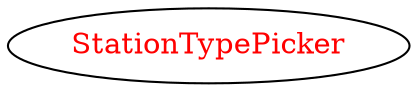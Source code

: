 digraph dependencyGraph {
 concentrate=true;
 ranksep="2.0";
 rankdir="LR"; 
 splines="ortho";
"StationTypePicker" [fontcolor="red"];
}